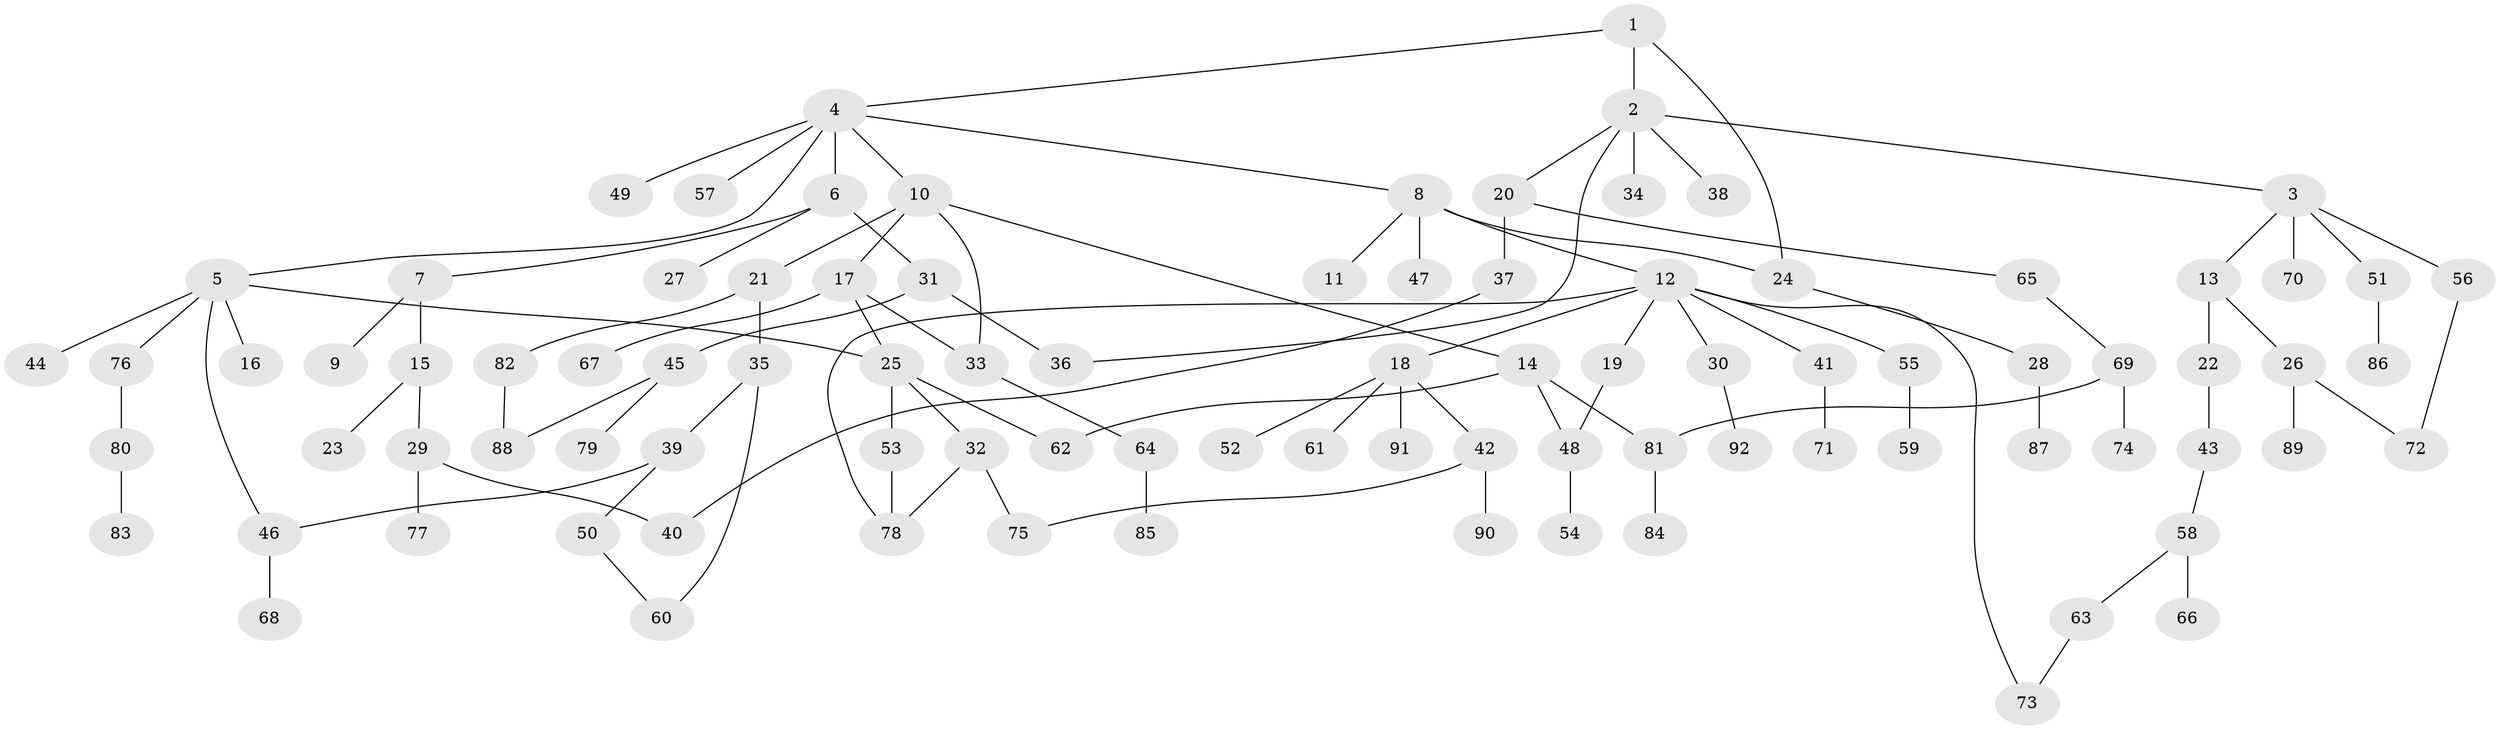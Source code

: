 // coarse degree distribution, {2: 0.25, 4: 0.21428571428571427, 5: 0.07142857142857142, 3: 0.25, 1: 0.17857142857142858, 6: 0.03571428571428571}
// Generated by graph-tools (version 1.1) at 2025/36/03/04/25 23:36:08]
// undirected, 92 vertices, 107 edges
graph export_dot {
  node [color=gray90,style=filled];
  1;
  2;
  3;
  4;
  5;
  6;
  7;
  8;
  9;
  10;
  11;
  12;
  13;
  14;
  15;
  16;
  17;
  18;
  19;
  20;
  21;
  22;
  23;
  24;
  25;
  26;
  27;
  28;
  29;
  30;
  31;
  32;
  33;
  34;
  35;
  36;
  37;
  38;
  39;
  40;
  41;
  42;
  43;
  44;
  45;
  46;
  47;
  48;
  49;
  50;
  51;
  52;
  53;
  54;
  55;
  56;
  57;
  58;
  59;
  60;
  61;
  62;
  63;
  64;
  65;
  66;
  67;
  68;
  69;
  70;
  71;
  72;
  73;
  74;
  75;
  76;
  77;
  78;
  79;
  80;
  81;
  82;
  83;
  84;
  85;
  86;
  87;
  88;
  89;
  90;
  91;
  92;
  1 -- 2;
  1 -- 4;
  1 -- 24;
  2 -- 3;
  2 -- 20;
  2 -- 34;
  2 -- 38;
  2 -- 36;
  3 -- 13;
  3 -- 51;
  3 -- 56;
  3 -- 70;
  4 -- 5;
  4 -- 6;
  4 -- 8;
  4 -- 10;
  4 -- 49;
  4 -- 57;
  5 -- 16;
  5 -- 25;
  5 -- 44;
  5 -- 46;
  5 -- 76;
  6 -- 7;
  6 -- 27;
  6 -- 31;
  7 -- 9;
  7 -- 15;
  8 -- 11;
  8 -- 12;
  8 -- 47;
  8 -- 24;
  10 -- 14;
  10 -- 17;
  10 -- 21;
  10 -- 33;
  12 -- 18;
  12 -- 19;
  12 -- 30;
  12 -- 41;
  12 -- 55;
  12 -- 73;
  12 -- 78;
  13 -- 22;
  13 -- 26;
  14 -- 48;
  14 -- 62;
  14 -- 81;
  15 -- 23;
  15 -- 29;
  17 -- 67;
  17 -- 25;
  17 -- 33;
  18 -- 42;
  18 -- 52;
  18 -- 61;
  18 -- 91;
  19 -- 48;
  20 -- 37;
  20 -- 65;
  21 -- 35;
  21 -- 82;
  22 -- 43;
  24 -- 28;
  25 -- 32;
  25 -- 53;
  25 -- 62;
  26 -- 72;
  26 -- 89;
  28 -- 87;
  29 -- 77;
  29 -- 40;
  30 -- 92;
  31 -- 36;
  31 -- 45;
  32 -- 75;
  32 -- 78;
  33 -- 64;
  35 -- 39;
  35 -- 60;
  37 -- 40;
  39 -- 50;
  39 -- 46;
  41 -- 71;
  42 -- 75;
  42 -- 90;
  43 -- 58;
  45 -- 79;
  45 -- 88;
  46 -- 68;
  48 -- 54;
  50 -- 60;
  51 -- 86;
  53 -- 78;
  55 -- 59;
  56 -- 72;
  58 -- 63;
  58 -- 66;
  63 -- 73;
  64 -- 85;
  65 -- 69;
  69 -- 74;
  69 -- 81;
  76 -- 80;
  80 -- 83;
  81 -- 84;
  82 -- 88;
}
